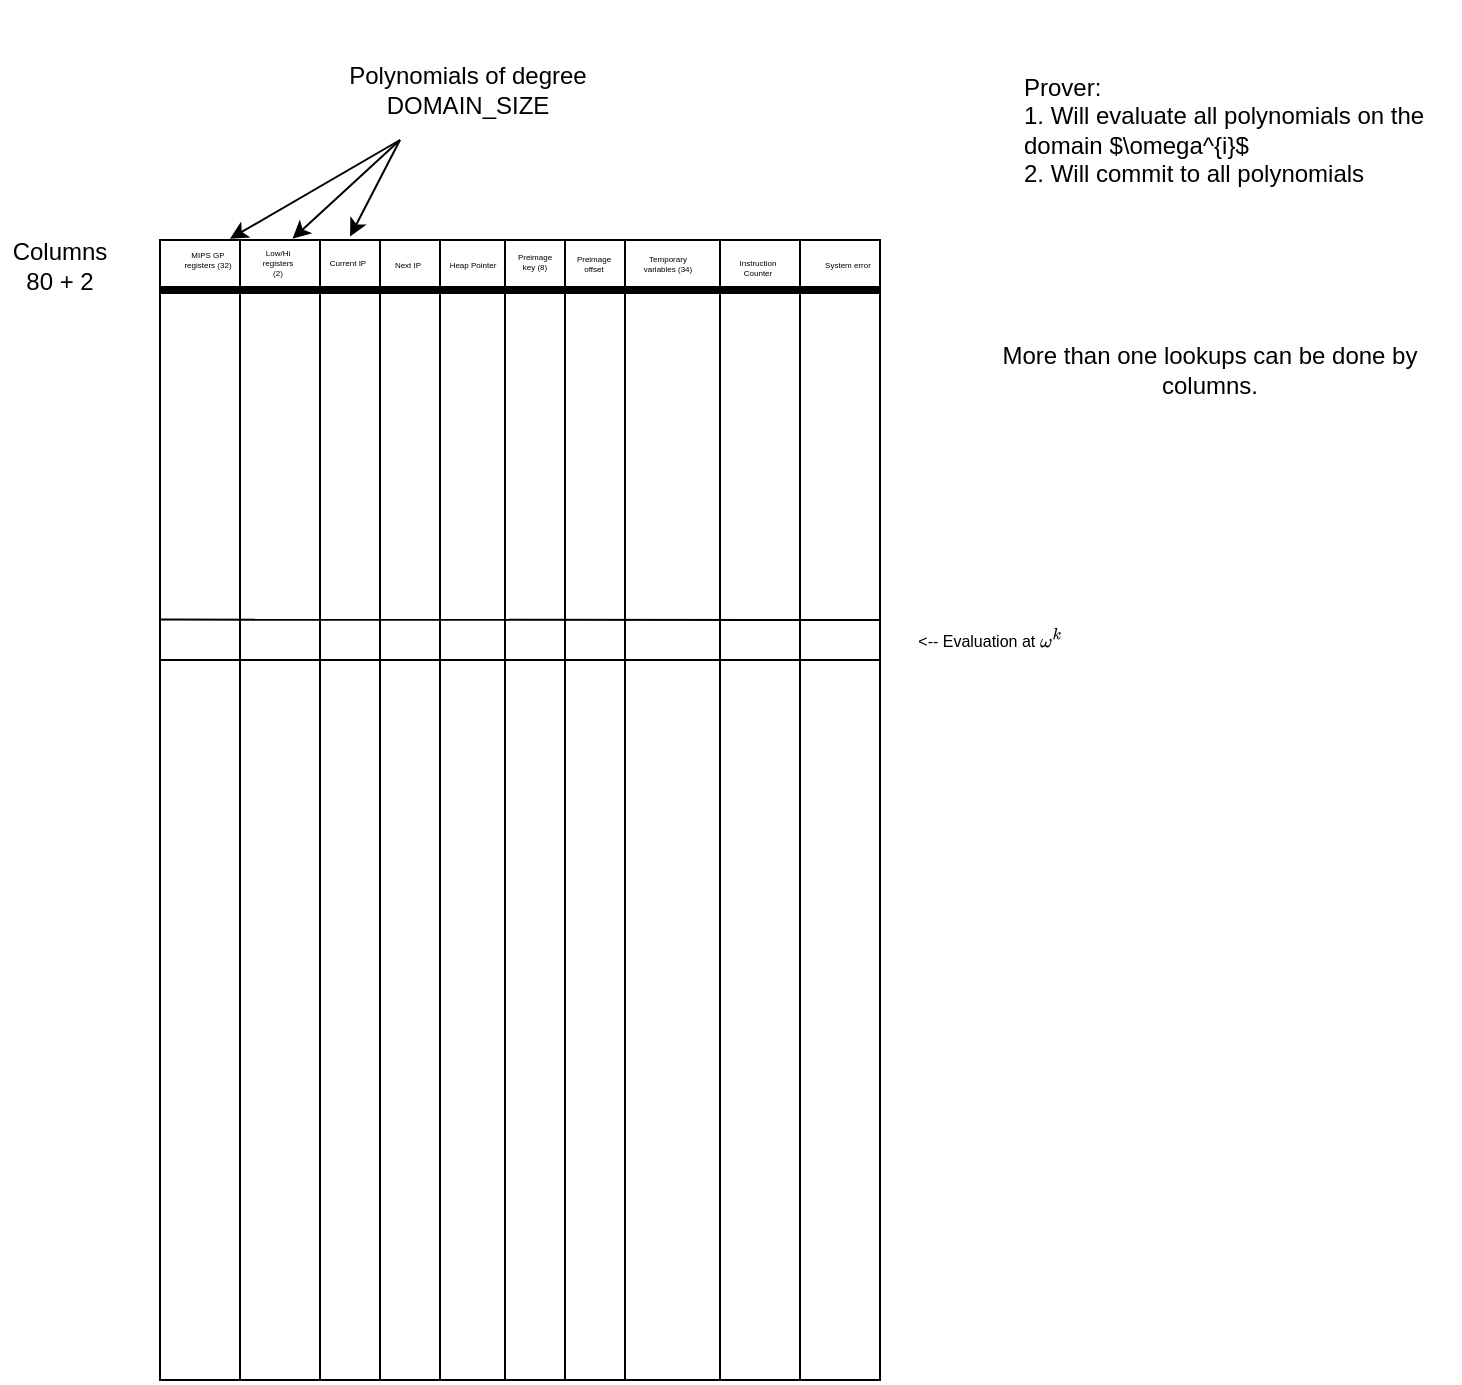 <mxfile version="23.0.2" type="github">
  <diagram name="Page-1" id="kMYHpVpJY9JqcPuh49Y1">
    <mxGraphModel dx="819" dy="454" grid="1" gridSize="10" guides="1" tooltips="1" connect="1" arrows="1" fold="1" page="1" pageScale="1" pageWidth="850" pageHeight="1100" math="1" shadow="0">
      <root>
        <mxCell id="0" />
        <mxCell id="1" parent="0" />
        <mxCell id="3SwlQdrmeQlM3dl84obM-1" value="" style="rounded=0;whiteSpace=wrap;html=1;" parent="1" vertex="1">
          <mxGeometry x="140" y="140" width="360" height="570" as="geometry" />
        </mxCell>
        <mxCell id="3SwlQdrmeQlM3dl84obM-2" value="" style="endArrow=none;html=1;rounded=0;entryX=0.25;entryY=0;entryDx=0;entryDy=0;exitX=0.25;exitY=1;exitDx=0;exitDy=0;" parent="1" edge="1">
          <mxGeometry width="50" height="50" relative="1" as="geometry">
            <mxPoint x="180" y="710" as="sourcePoint" />
            <mxPoint x="180" y="140" as="targetPoint" />
            <Array as="points" />
          </mxGeometry>
        </mxCell>
        <mxCell id="3SwlQdrmeQlM3dl84obM-3" value="&lt;div style=&quot;font-size: 4px;&quot;&gt;MIPS GP registers (32)&lt;br style=&quot;font-size: 4px;&quot;&gt;&lt;/div&gt;" style="text;strokeColor=none;align=center;fillColor=none;html=1;verticalAlign=middle;whiteSpace=wrap;rounded=0;fontSize=4;" parent="1" vertex="1">
          <mxGeometry x="150" y="143.65" width="27.5" height="12.69" as="geometry" />
        </mxCell>
        <mxCell id="3SwlQdrmeQlM3dl84obM-4" value="" style="line;strokeWidth=4;html=1;perimeter=backbonePerimeter;points=[];outlineConnect=0;" parent="1" vertex="1">
          <mxGeometry x="140" y="160" width="360" height="10" as="geometry" />
        </mxCell>
        <mxCell id="3SwlQdrmeQlM3dl84obM-5" value="Columns 80 + 2" style="text;html=1;strokeColor=none;fillColor=none;align=center;verticalAlign=middle;whiteSpace=wrap;rounded=0;" parent="1" vertex="1">
          <mxGeometry x="60" y="138.17" width="60" height="30" as="geometry" />
        </mxCell>
        <mxCell id="3SwlQdrmeQlM3dl84obM-6" value="" style="endArrow=none;html=1;rounded=0;entryX=0.5;entryY=0;entryDx=0;entryDy=0;exitX=0.5;exitY=1;exitDx=0;exitDy=0;" parent="1" edge="1">
          <mxGeometry width="50" height="50" relative="1" as="geometry">
            <mxPoint x="220" y="710" as="sourcePoint" />
            <mxPoint x="220" y="140.0" as="targetPoint" />
            <Array as="points">
              <mxPoint x="220" y="150" />
            </Array>
          </mxGeometry>
        </mxCell>
        <mxCell id="3SwlQdrmeQlM3dl84obM-7" value="&lt;div style=&quot;font-size: 4px;&quot;&gt;Low/Hi registers (2)&lt;br style=&quot;font-size: 4px;&quot;&gt;&lt;/div&gt;" style="text;html=1;strokeColor=none;fillColor=none;align=center;verticalAlign=middle;whiteSpace=wrap;rounded=0;fontSize=4;" parent="1" vertex="1">
          <mxGeometry x="190" y="147.5" width="17.68" height="8.84" as="geometry" />
        </mxCell>
        <mxCell id="POlr-6bYtFFYUOJAmtRa-1" value="Current IP" style="text;html=1;strokeColor=none;fillColor=none;align=center;verticalAlign=middle;whiteSpace=wrap;rounded=0;fontSize=4;" parent="1" vertex="1">
          <mxGeometry x="220" y="147.5" width="27.68" height="8.84" as="geometry" />
        </mxCell>
        <mxCell id="POlr-6bYtFFYUOJAmtRa-2" value="Next IP" style="text;html=1;strokeColor=none;fillColor=none;align=center;verticalAlign=middle;whiteSpace=wrap;rounded=0;fontSize=4;" parent="1" vertex="1">
          <mxGeometry x="250" y="150" width="27.68" height="6.34" as="geometry" />
        </mxCell>
        <mxCell id="POlr-6bYtFFYUOJAmtRa-3" value="&lt;div&gt;Heap Pointer&lt;/div&gt;" style="text;html=1;strokeColor=none;fillColor=none;align=center;verticalAlign=middle;whiteSpace=wrap;rounded=0;fontSize=4;aspect=fixed;" parent="1" vertex="1">
          <mxGeometry x="280" y="145" width="32.5" height="16.25" as="geometry" />
        </mxCell>
        <mxCell id="POlr-6bYtFFYUOJAmtRa-4" value="" style="endArrow=none;html=1;rounded=0;entryX=0.5;entryY=0;entryDx=0;entryDy=0;exitX=0.5;exitY=1;exitDx=0;exitDy=0;" parent="1" edge="1">
          <mxGeometry width="50" height="50" relative="1" as="geometry">
            <mxPoint x="250" y="710" as="sourcePoint" />
            <mxPoint x="250" y="140.0" as="targetPoint" />
            <Array as="points">
              <mxPoint x="250" y="150" />
            </Array>
          </mxGeometry>
        </mxCell>
        <mxCell id="POlr-6bYtFFYUOJAmtRa-5" value="" style="endArrow=none;html=1;rounded=0;entryX=0.5;entryY=0;entryDx=0;entryDy=0;exitX=0.5;exitY=1;exitDx=0;exitDy=0;" parent="1" edge="1">
          <mxGeometry width="50" height="50" relative="1" as="geometry">
            <mxPoint x="280" y="710" as="sourcePoint" />
            <mxPoint x="280" y="140.0" as="targetPoint" />
            <Array as="points">
              <mxPoint x="280" y="150" />
            </Array>
          </mxGeometry>
        </mxCell>
        <mxCell id="POlr-6bYtFFYUOJAmtRa-7" value="" style="endArrow=none;html=1;rounded=0;entryX=0.25;entryY=0;entryDx=0;entryDy=0;exitX=0.25;exitY=1;exitDx=0;exitDy=0;" parent="1" edge="1">
          <mxGeometry width="50" height="50" relative="1" as="geometry">
            <mxPoint x="312.5" y="710" as="sourcePoint" />
            <mxPoint x="312.5" y="140" as="targetPoint" />
            <Array as="points" />
          </mxGeometry>
        </mxCell>
        <mxCell id="POlr-6bYtFFYUOJAmtRa-9" value="&lt;div&gt;Preimage key (8)&lt;/div&gt;" style="text;html=1;strokeColor=none;fillColor=none;align=center;verticalAlign=middle;whiteSpace=wrap;rounded=0;fontSize=4;" parent="1" vertex="1">
          <mxGeometry x="315" y="145" width="25" height="12.5" as="geometry" />
        </mxCell>
        <mxCell id="POlr-6bYtFFYUOJAmtRa-10" value="Preimage offset" style="text;html=1;strokeColor=none;fillColor=none;align=center;verticalAlign=middle;whiteSpace=wrap;rounded=0;fontSize=4;aspect=fixed;" parent="1" vertex="1">
          <mxGeometry x="342.5" y="145" width="27.5" height="13.75" as="geometry" />
        </mxCell>
        <mxCell id="POlr-6bYtFFYUOJAmtRa-11" value="" style="endArrow=none;html=1;rounded=0;entryX=0.25;entryY=0;entryDx=0;entryDy=0;exitX=0.25;exitY=1;exitDx=0;exitDy=0;" parent="1" edge="1">
          <mxGeometry width="50" height="50" relative="1" as="geometry">
            <mxPoint x="342.5" y="710" as="sourcePoint" />
            <mxPoint x="342.5" y="140" as="targetPoint" />
            <Array as="points" />
          </mxGeometry>
        </mxCell>
        <mxCell id="POlr-6bYtFFYUOJAmtRa-12" value="" style="endArrow=none;html=1;rounded=0;entryX=0.25;entryY=0;entryDx=0;entryDy=0;exitX=0.25;exitY=1;exitDx=0;exitDy=0;" parent="1" edge="1">
          <mxGeometry width="50" height="50" relative="1" as="geometry">
            <mxPoint x="372.5" y="710" as="sourcePoint" />
            <mxPoint x="372.5" y="140" as="targetPoint" />
            <Array as="points" />
          </mxGeometry>
        </mxCell>
        <mxCell id="POlr-6bYtFFYUOJAmtRa-13" value="Temporary variables (34)" style="text;html=1;strokeColor=none;fillColor=none;align=center;verticalAlign=middle;whiteSpace=wrap;rounded=0;fontSize=4;aspect=fixed;" parent="1" vertex="1">
          <mxGeometry x="380" y="145.05" width="27.5" height="13.75" as="geometry" />
        </mxCell>
        <mxCell id="POlr-6bYtFFYUOJAmtRa-14" value="" style="endArrow=none;html=1;rounded=0;entryX=0.25;entryY=0;entryDx=0;entryDy=0;exitX=0.25;exitY=1;exitDx=0;exitDy=0;" parent="1" edge="1">
          <mxGeometry width="50" height="50" relative="1" as="geometry">
            <mxPoint x="420" y="710" as="sourcePoint" />
            <mxPoint x="420" y="140" as="targetPoint" />
            <Array as="points">
              <mxPoint x="420" y="430" />
              <mxPoint x="420" y="290" />
            </Array>
          </mxGeometry>
        </mxCell>
        <mxCell id="POlr-6bYtFFYUOJAmtRa-24" value="" style="endArrow=classic;html=1;rounded=0;entryX=0.097;entryY=-0.001;entryDx=0;entryDy=0;entryPerimeter=0;" parent="1" target="3SwlQdrmeQlM3dl84obM-1" edge="1">
          <mxGeometry width="50" height="50" relative="1" as="geometry">
            <mxPoint x="260" y="90" as="sourcePoint" />
            <mxPoint x="360" y="180" as="targetPoint" />
          </mxGeometry>
        </mxCell>
        <mxCell id="POlr-6bYtFFYUOJAmtRa-25" value="" style="endArrow=classic;html=1;rounded=0;entryX=0.184;entryY=-0.001;entryDx=0;entryDy=0;entryPerimeter=0;" parent="1" target="3SwlQdrmeQlM3dl84obM-1" edge="1">
          <mxGeometry width="50" height="50" relative="1" as="geometry">
            <mxPoint x="260" y="90" as="sourcePoint" />
            <mxPoint x="186" y="149" as="targetPoint" />
          </mxGeometry>
        </mxCell>
        <mxCell id="POlr-6bYtFFYUOJAmtRa-26" value="" style="endArrow=classic;html=1;rounded=0;entryX=0.264;entryY=-0.003;entryDx=0;entryDy=0;entryPerimeter=0;" parent="1" target="3SwlQdrmeQlM3dl84obM-1" edge="1">
          <mxGeometry width="50" height="50" relative="1" as="geometry">
            <mxPoint x="260" y="90" as="sourcePoint" />
            <mxPoint x="218" y="149" as="targetPoint" />
          </mxGeometry>
        </mxCell>
        <mxCell id="POlr-6bYtFFYUOJAmtRa-27" value="Polynomials of degree DOMAIN_SIZE" style="text;html=1;strokeColor=none;fillColor=none;align=center;verticalAlign=middle;whiteSpace=wrap;rounded=0;" parent="1" vertex="1">
          <mxGeometry x="207.68" y="50" width="172.32" height="30" as="geometry" />
        </mxCell>
        <mxCell id="POlr-6bYtFFYUOJAmtRa-28" value="" style="endArrow=none;html=1;rounded=0;entryX=0.25;entryY=0;entryDx=0;entryDy=0;exitX=0.25;exitY=1;exitDx=0;exitDy=0;" parent="1" edge="1">
          <mxGeometry width="50" height="50" relative="1" as="geometry">
            <mxPoint x="460" y="710" as="sourcePoint" />
            <mxPoint x="460" y="140" as="targetPoint" />
            <Array as="points">
              <mxPoint x="460" y="430" />
              <mxPoint x="460" y="290" />
            </Array>
          </mxGeometry>
        </mxCell>
        <mxCell id="POlr-6bYtFFYUOJAmtRa-29" value="Instruction Counter" style="text;html=1;strokeColor=none;fillColor=none;align=center;verticalAlign=middle;whiteSpace=wrap;rounded=0;fontSize=4;aspect=fixed;" parent="1" vertex="1">
          <mxGeometry x="425" y="147.5" width="27.5" height="13.75" as="geometry" />
        </mxCell>
        <mxCell id="POlr-6bYtFFYUOJAmtRa-30" value="System error" style="text;html=1;strokeColor=none;fillColor=none;align=center;verticalAlign=middle;whiteSpace=wrap;rounded=0;fontSize=4;aspect=fixed;" parent="1" vertex="1">
          <mxGeometry x="470" y="146.25" width="27.5" height="13.75" as="geometry" />
        </mxCell>
        <mxCell id="uvInf3OIVlEMV9nhA1Ra-5" value="&lt;div align=&quot;left&quot;&gt;Prover:&lt;/div&gt;&lt;div align=&quot;left&quot;&gt;1. Will evaluate all polynomials on the domain $\omega^{i}$&lt;br&gt;&lt;/div&gt;&lt;div align=&quot;left&quot;&gt;2. Will commit to all polynomials&lt;/div&gt;" style="text;html=1;strokeColor=none;fillColor=none;align=left;verticalAlign=middle;whiteSpace=wrap;rounded=0;" vertex="1" parent="1">
          <mxGeometry x="570" y="20" width="220" height="130" as="geometry" />
        </mxCell>
        <mxCell id="uvInf3OIVlEMV9nhA1Ra-6" value="More than one lookups can be done by columns." style="text;html=1;strokeColor=none;fillColor=none;align=center;verticalAlign=middle;whiteSpace=wrap;rounded=0;" vertex="1" parent="1">
          <mxGeometry x="550" y="190" width="230" height="30" as="geometry" />
        </mxCell>
        <mxCell id="uvInf3OIVlEMV9nhA1Ra-8" value="" style="endArrow=none;html=1;rounded=0;exitX=0;exitY=0.333;exitDx=0;exitDy=0;exitPerimeter=0;" edge="1" parent="1" source="3SwlQdrmeQlM3dl84obM-1">
          <mxGeometry width="50" height="50" relative="1" as="geometry">
            <mxPoint x="380" y="380" as="sourcePoint" />
            <mxPoint x="500" y="330" as="targetPoint" />
          </mxGeometry>
        </mxCell>
        <mxCell id="uvInf3OIVlEMV9nhA1Ra-9" value="" style="endArrow=none;html=1;rounded=0;exitX=0;exitY=0.333;exitDx=0;exitDy=0;exitPerimeter=0;" edge="1" parent="1">
          <mxGeometry width="50" height="50" relative="1" as="geometry">
            <mxPoint x="140" y="350" as="sourcePoint" />
            <mxPoint x="500" y="350" as="targetPoint" />
          </mxGeometry>
        </mxCell>
        <mxCell id="uvInf3OIVlEMV9nhA1Ra-10" value="&lt;div&gt;&amp;lt;-- Evaluation at &lt;svg xmlns:xlink=&quot;http://www.w3.org/1999/xlink&quot; viewBox=&quot;0 -1006.7 1150.7 1017.7&quot; role=&quot;img&quot; height=&quot;2.303ex&quot; width=&quot;2.603ex&quot; xmlns=&quot;http://www.w3.org/2000/svg&quot; style=&quot;vertical-align: -0.025ex;&quot;&gt;&lt;defs&gt;&lt;path d=&quot;M495 384Q495 406 514 424T555 443Q574 443 589 425T604 364Q604 334 592 278T555 155T483 38T377 -11Q297 -11 267 66Q266 68 260 61Q201 -11 125 -11Q15 -11 15 139Q15 230 56 325T123 434Q135 441 147 436Q160 429 160 418Q160 406 140 379T94 306T62 208Q61 202 61 187Q61 124 85 100T143 76Q201 76 245 129L253 137V156Q258 297 317 297Q348 297 348 261Q348 243 338 213T318 158L308 135Q309 133 310 129T318 115T334 97T358 83T393 76Q456 76 501 148T546 274Q546 305 533 325T508 357T495 384Z&quot; id=&quot;MJX-1-TEX-I-1D714&quot;&gt;&lt;/path&gt;&lt;path d=&quot;M121 647Q121 657 125 670T137 683Q138 683 209 688T282 694Q294 694 294 686Q294 679 244 477Q194 279 194 272Q213 282 223 291Q247 309 292 354T362 415Q402 442 438 442Q468 442 485 423T503 369Q503 344 496 327T477 302T456 291T438 288Q418 288 406 299T394 328Q394 353 410 369T442 390L458 393Q446 405 434 405H430Q398 402 367 380T294 316T228 255Q230 254 243 252T267 246T293 238T320 224T342 206T359 180T365 147Q365 130 360 106T354 66Q354 26 381 26Q429 26 459 145Q461 153 479 153H483Q499 153 499 144Q499 139 496 130Q455 -11 378 -11Q333 -11 305 15T277 90Q277 108 280 121T283 145Q283 167 269 183T234 206T200 217T182 220H180Q168 178 159 139T145 81T136 44T129 20T122 7T111 -2Q98 -11 83 -11Q66 -11 57 -1T48 16Q48 26 85 176T158 471L195 616Q196 629 188 632T149 637H144Q134 637 131 637T124 640T121 647Z&quot; id=&quot;MJX-1-TEX-I-1D458&quot;&gt;&lt;/path&gt;&lt;/defs&gt;&lt;g transform=&quot;scale(1,-1)&quot; stroke-width=&quot;0&quot; fill=&quot;currentColor&quot; stroke=&quot;currentColor&quot;&gt;&lt;g data-mml-node=&quot;math&quot;&gt;&lt;g data-mml-node=&quot;mstyle&quot;&gt;&lt;g data-mml-node=&quot;msup&quot;&gt;&lt;g data-mml-node=&quot;mi&quot;&gt;&lt;use xlink:href=&quot;#MJX-1-TEX-I-1D714&quot; data-c=&quot;1D714&quot;&gt;&lt;/use&gt;&lt;/g&gt;&lt;g transform=&quot;translate(655,413) scale(0.855)&quot; data-mml-node=&quot;mrow&quot;&gt;&lt;g data-mml-node=&quot;mi&quot;&gt;&lt;use xlink:href=&quot;#MJX-1-TEX-I-1D458&quot; data-c=&quot;1D458&quot;&gt;&lt;/use&gt;&lt;/g&gt;&lt;/g&gt;&lt;/g&gt;&lt;/g&gt;&lt;/g&gt;&lt;/g&gt;&lt;/svg&gt;&lt;/div&gt;" style="text;html=1;strokeColor=none;fillColor=none;align=center;verticalAlign=middle;whiteSpace=wrap;rounded=0;fontSize=8;" vertex="1" parent="1">
          <mxGeometry x="510" y="330" width="90" height="20" as="geometry" />
        </mxCell>
      </root>
    </mxGraphModel>
  </diagram>
</mxfile>

